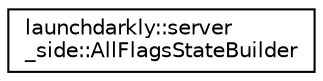 digraph "Graphical Class Hierarchy"
{
 // LATEX_PDF_SIZE
  edge [fontname="Helvetica",fontsize="10",labelfontname="Helvetica",labelfontsize="10"];
  node [fontname="Helvetica",fontsize="10",shape=record];
  rankdir="LR";
  Node0 [label="launchdarkly::server\l_side::AllFlagsStateBuilder",height=0.2,width=0.4,color="black", fillcolor="white", style="filled",URL="$classlaunchdarkly_1_1server__side_1_1AllFlagsStateBuilder.html",tooltip=" "];
}
